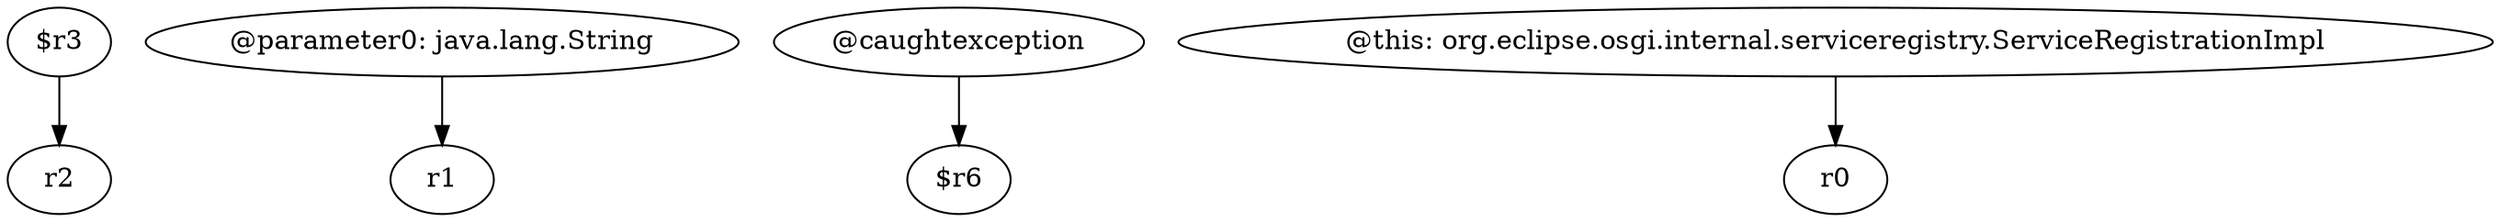 digraph g {
0[label="$r3"]
1[label="r2"]
0->1[label=""]
2[label="@parameter0: java.lang.String"]
3[label="r1"]
2->3[label=""]
4[label="@caughtexception"]
5[label="$r6"]
4->5[label=""]
6[label="@this: org.eclipse.osgi.internal.serviceregistry.ServiceRegistrationImpl"]
7[label="r0"]
6->7[label=""]
}